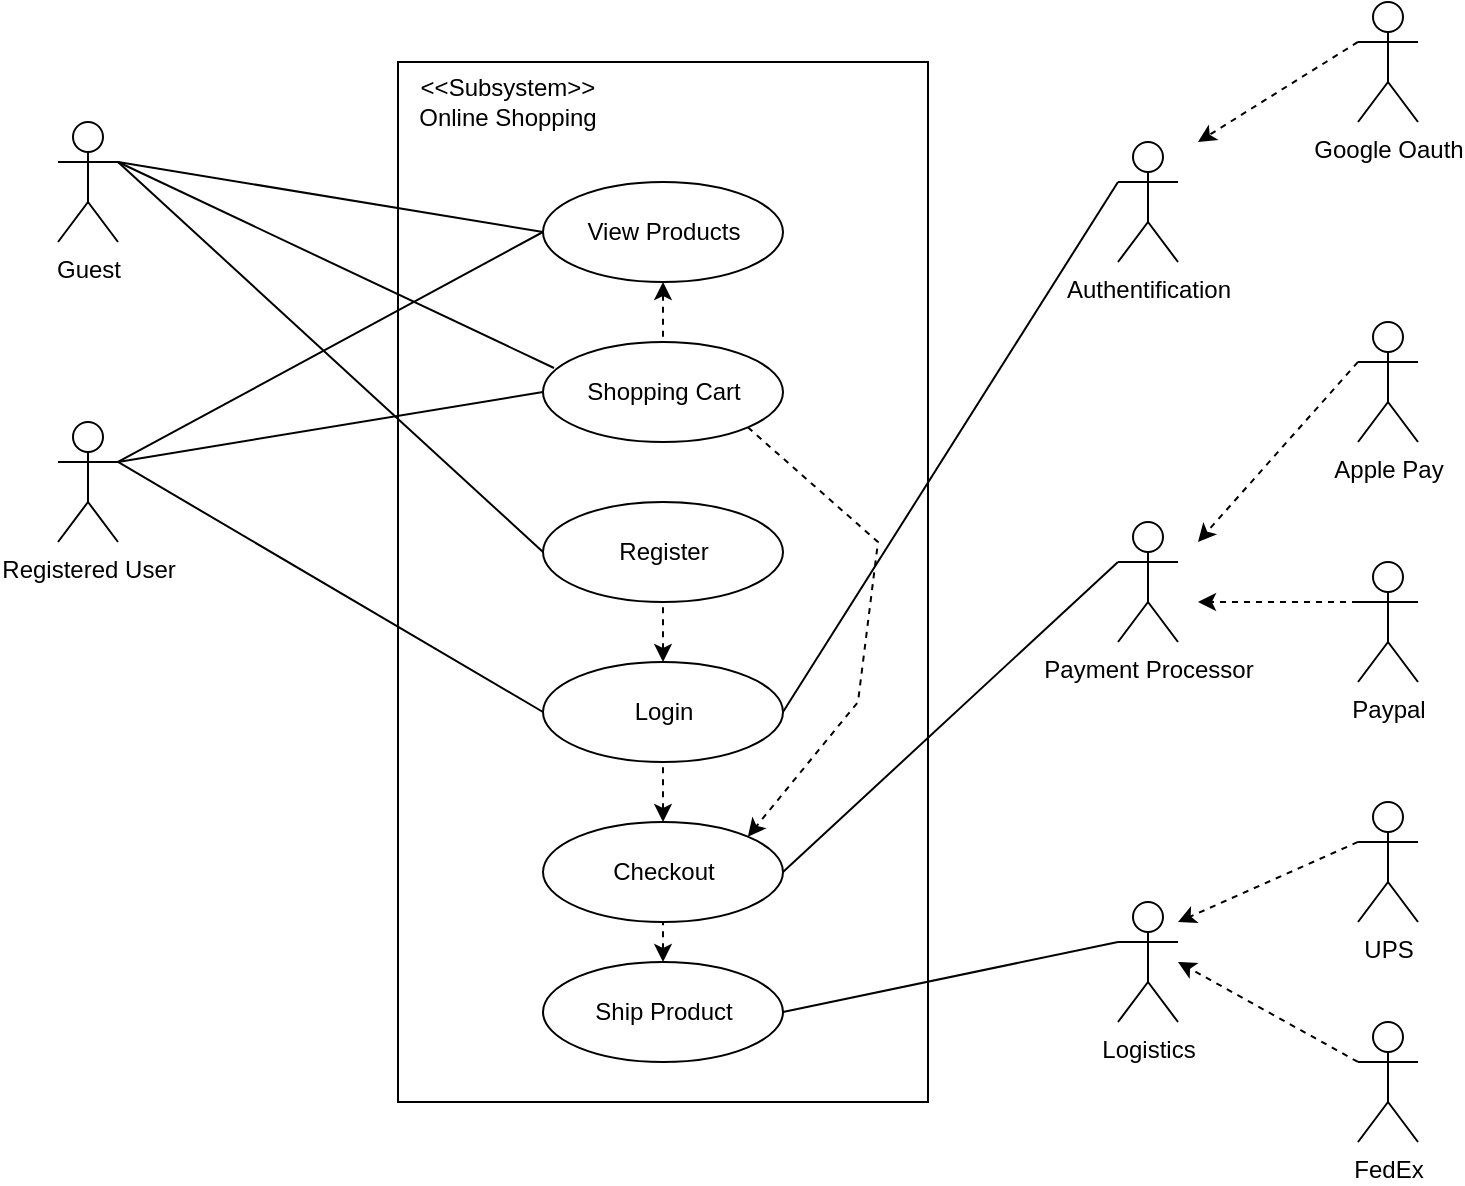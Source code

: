 <mxfile version="21.8.2" type="github">
  <diagram name="Page-1" id="JiuxtWlCbp4mOOV-HNI_">
    <mxGraphModel dx="900" dy="589" grid="1" gridSize="10" guides="1" tooltips="1" connect="1" arrows="1" fold="1" page="1" pageScale="1" pageWidth="850" pageHeight="1100" math="0" shadow="0">
      <root>
        <mxCell id="0" />
        <mxCell id="1" parent="0" />
        <mxCell id="9-ClROyXeqwaJTlV5dgq-2" value="" style="verticalLabelPosition=bottom;verticalAlign=top;html=1;shape=mxgraph.basic.rect;fillColor2=none;strokeWidth=1;size=20;indent=5;" vertex="1" parent="1">
          <mxGeometry x="310" y="40" width="265" height="520" as="geometry" />
        </mxCell>
        <UserObject label="&amp;lt;&amp;lt;Subsystem&amp;gt;&amp;gt;&lt;br&gt;Online Shopping" placeholders="1" name="Variable" id="9-ClROyXeqwaJTlV5dgq-5">
          <mxCell style="text;html=1;strokeColor=none;fillColor=none;align=center;verticalAlign=middle;whiteSpace=wrap;overflow=hidden;" vertex="1" parent="1">
            <mxGeometry x="310" y="40" width="110" height="40" as="geometry" />
          </mxCell>
        </UserObject>
        <mxCell id="9-ClROyXeqwaJTlV5dgq-6" value="View Products" style="ellipse;whiteSpace=wrap;html=1;" vertex="1" parent="1">
          <mxGeometry x="382.5" y="100" width="120" height="50" as="geometry" />
        </mxCell>
        <mxCell id="9-ClROyXeqwaJTlV5dgq-8" value="Checkout" style="ellipse;whiteSpace=wrap;html=1;" vertex="1" parent="1">
          <mxGeometry x="382.5" y="420" width="120" height="50" as="geometry" />
        </mxCell>
        <mxCell id="9-ClROyXeqwaJTlV5dgq-9" value="Login" style="ellipse;whiteSpace=wrap;html=1;" vertex="1" parent="1">
          <mxGeometry x="382.5" y="340" width="120" height="50" as="geometry" />
        </mxCell>
        <mxCell id="9-ClROyXeqwaJTlV5dgq-10" value="Register" style="ellipse;whiteSpace=wrap;html=1;" vertex="1" parent="1">
          <mxGeometry x="382.5" y="260" width="120" height="50" as="geometry" />
        </mxCell>
        <mxCell id="9-ClROyXeqwaJTlV5dgq-11" value="Shopping Cart" style="ellipse;whiteSpace=wrap;html=1;" vertex="1" parent="1">
          <mxGeometry x="382.5" y="180" width="120" height="50" as="geometry" />
        </mxCell>
        <mxCell id="9-ClROyXeqwaJTlV5dgq-12" value="Registered User" style="shape=umlActor;verticalLabelPosition=bottom;verticalAlign=top;html=1;outlineConnect=0;" vertex="1" parent="1">
          <mxGeometry x="140" y="220" width="30" height="60" as="geometry" />
        </mxCell>
        <mxCell id="9-ClROyXeqwaJTlV5dgq-13" value="Guest" style="shape=umlActor;verticalLabelPosition=bottom;verticalAlign=top;html=1;outlineConnect=0;" vertex="1" parent="1">
          <mxGeometry x="140" y="70" width="30" height="60" as="geometry" />
        </mxCell>
        <mxCell id="9-ClROyXeqwaJTlV5dgq-16" value="Authentification" style="shape=umlActor;verticalLabelPosition=bottom;verticalAlign=top;html=1;outlineConnect=0;" vertex="1" parent="1">
          <mxGeometry x="670" y="80" width="30" height="60" as="geometry" />
        </mxCell>
        <mxCell id="9-ClROyXeqwaJTlV5dgq-17" value="Payment Processor" style="shape=umlActor;verticalLabelPosition=bottom;verticalAlign=top;html=1;outlineConnect=0;" vertex="1" parent="1">
          <mxGeometry x="670" y="270" width="30" height="60" as="geometry" />
        </mxCell>
        <mxCell id="9-ClROyXeqwaJTlV5dgq-18" value="Ship Product" style="ellipse;whiteSpace=wrap;html=1;" vertex="1" parent="1">
          <mxGeometry x="382.5" y="490" width="120" height="50" as="geometry" />
        </mxCell>
        <mxCell id="9-ClROyXeqwaJTlV5dgq-19" value="Apple Pay" style="shape=umlActor;verticalLabelPosition=bottom;verticalAlign=top;html=1;outlineConnect=0;" vertex="1" parent="1">
          <mxGeometry x="790" y="170" width="30" height="60" as="geometry" />
        </mxCell>
        <mxCell id="9-ClROyXeqwaJTlV5dgq-20" value="Paypal" style="shape=umlActor;verticalLabelPosition=bottom;verticalAlign=top;html=1;outlineConnect=0;" vertex="1" parent="1">
          <mxGeometry x="790" y="290" width="30" height="60" as="geometry" />
        </mxCell>
        <mxCell id="9-ClROyXeqwaJTlV5dgq-21" value="Logistics" style="shape=umlActor;verticalLabelPosition=bottom;verticalAlign=top;html=1;outlineConnect=0;" vertex="1" parent="1">
          <mxGeometry x="670" y="460" width="30" height="60" as="geometry" />
        </mxCell>
        <mxCell id="9-ClROyXeqwaJTlV5dgq-22" value="UPS" style="shape=umlActor;verticalLabelPosition=bottom;verticalAlign=top;html=1;outlineConnect=0;" vertex="1" parent="1">
          <mxGeometry x="790" y="410" width="30" height="60" as="geometry" />
        </mxCell>
        <mxCell id="9-ClROyXeqwaJTlV5dgq-23" value="FedEx" style="shape=umlActor;verticalLabelPosition=bottom;verticalAlign=top;html=1;outlineConnect=0;" vertex="1" parent="1">
          <mxGeometry x="790" y="520" width="30" height="60" as="geometry" />
        </mxCell>
        <mxCell id="9-ClROyXeqwaJTlV5dgq-24" value="" style="endArrow=none;html=1;rounded=0;exitX=1;exitY=0.333;exitDx=0;exitDy=0;exitPerimeter=0;entryX=0;entryY=0.5;entryDx=0;entryDy=0;" edge="1" parent="1" source="9-ClROyXeqwaJTlV5dgq-13" target="9-ClROyXeqwaJTlV5dgq-6">
          <mxGeometry width="50" height="50" relative="1" as="geometry">
            <mxPoint x="410" y="320" as="sourcePoint" />
            <mxPoint x="460" y="270" as="targetPoint" />
          </mxGeometry>
        </mxCell>
        <mxCell id="9-ClROyXeqwaJTlV5dgq-25" value="" style="endArrow=none;html=1;rounded=0;exitX=1;exitY=0.333;exitDx=0;exitDy=0;exitPerimeter=0;entryX=0;entryY=0.5;entryDx=0;entryDy=0;" edge="1" parent="1" source="9-ClROyXeqwaJTlV5dgq-13" target="9-ClROyXeqwaJTlV5dgq-10">
          <mxGeometry width="50" height="50" relative="1" as="geometry">
            <mxPoint x="410" y="320" as="sourcePoint" />
            <mxPoint x="460" y="270" as="targetPoint" />
          </mxGeometry>
        </mxCell>
        <mxCell id="9-ClROyXeqwaJTlV5dgq-26" value="" style="endArrow=none;html=1;rounded=0;exitX=1;exitY=0.333;exitDx=0;exitDy=0;exitPerimeter=0;entryX=0;entryY=0.5;entryDx=0;entryDy=0;" edge="1" parent="1" source="9-ClROyXeqwaJTlV5dgq-12" target="9-ClROyXeqwaJTlV5dgq-9">
          <mxGeometry width="50" height="50" relative="1" as="geometry">
            <mxPoint x="410" y="320" as="sourcePoint" />
            <mxPoint x="460" y="270" as="targetPoint" />
          </mxGeometry>
        </mxCell>
        <mxCell id="9-ClROyXeqwaJTlV5dgq-27" value="" style="endArrow=none;html=1;rounded=0;exitX=1;exitY=0.333;exitDx=0;exitDy=0;exitPerimeter=0;entryX=0;entryY=0.5;entryDx=0;entryDy=0;" edge="1" parent="1" source="9-ClROyXeqwaJTlV5dgq-12" target="9-ClROyXeqwaJTlV5dgq-6">
          <mxGeometry width="50" height="50" relative="1" as="geometry">
            <mxPoint x="410" y="320" as="sourcePoint" />
            <mxPoint x="460" y="270" as="targetPoint" />
          </mxGeometry>
        </mxCell>
        <mxCell id="9-ClROyXeqwaJTlV5dgq-28" value="" style="endArrow=none;html=1;rounded=0;entryX=0;entryY=0.5;entryDx=0;entryDy=0;" edge="1" parent="1" target="9-ClROyXeqwaJTlV5dgq-11">
          <mxGeometry width="50" height="50" relative="1" as="geometry">
            <mxPoint x="170" y="240" as="sourcePoint" />
            <mxPoint x="460" y="270" as="targetPoint" />
          </mxGeometry>
        </mxCell>
        <mxCell id="9-ClROyXeqwaJTlV5dgq-29" value="" style="endArrow=none;html=1;rounded=0;entryX=0.046;entryY=0.26;entryDx=0;entryDy=0;entryPerimeter=0;" edge="1" parent="1" target="9-ClROyXeqwaJTlV5dgq-11">
          <mxGeometry width="50" height="50" relative="1" as="geometry">
            <mxPoint x="170" y="90" as="sourcePoint" />
            <mxPoint x="460" y="270" as="targetPoint" />
          </mxGeometry>
        </mxCell>
        <mxCell id="9-ClROyXeqwaJTlV5dgq-30" value="" style="endArrow=none;dashed=1;html=1;rounded=0;exitX=0.5;exitY=1;exitDx=0;exitDy=0;entryX=0.5;entryY=0;entryDx=0;entryDy=0;endFill=0;startArrow=classic;startFill=1;" edge="1" parent="1" source="9-ClROyXeqwaJTlV5dgq-6" target="9-ClROyXeqwaJTlV5dgq-11">
          <mxGeometry width="50" height="50" relative="1" as="geometry">
            <mxPoint x="410" y="320" as="sourcePoint" />
            <mxPoint x="460" y="270" as="targetPoint" />
          </mxGeometry>
        </mxCell>
        <mxCell id="9-ClROyXeqwaJTlV5dgq-31" value="" style="endArrow=classic;dashed=1;html=1;rounded=0;exitX=1;exitY=1;exitDx=0;exitDy=0;entryX=1;entryY=0;entryDx=0;entryDy=0;startArrow=none;startFill=0;endFill=1;" edge="1" parent="1" source="9-ClROyXeqwaJTlV5dgq-11" target="9-ClROyXeqwaJTlV5dgq-8">
          <mxGeometry width="50" height="50" relative="1" as="geometry">
            <mxPoint x="410" y="320" as="sourcePoint" />
            <mxPoint x="460" y="270" as="targetPoint" />
            <Array as="points">
              <mxPoint x="550" y="280" />
              <mxPoint x="540" y="360" />
            </Array>
          </mxGeometry>
        </mxCell>
        <mxCell id="9-ClROyXeqwaJTlV5dgq-32" value="" style="endArrow=none;dashed=1;html=1;rounded=0;entryX=0.5;entryY=1;entryDx=0;entryDy=0;exitX=0.5;exitY=0;exitDx=0;exitDy=0;startArrow=classic;startFill=1;" edge="1" parent="1" source="9-ClROyXeqwaJTlV5dgq-9" target="9-ClROyXeqwaJTlV5dgq-10">
          <mxGeometry width="50" height="50" relative="1" as="geometry">
            <mxPoint x="410" y="320" as="sourcePoint" />
            <mxPoint x="460" y="270" as="targetPoint" />
          </mxGeometry>
        </mxCell>
        <mxCell id="9-ClROyXeqwaJTlV5dgq-33" value="" style="endArrow=none;dashed=1;html=1;rounded=0;entryX=0.5;entryY=1;entryDx=0;entryDy=0;exitX=0.5;exitY=0;exitDx=0;exitDy=0;startArrow=classic;startFill=1;" edge="1" parent="1" source="9-ClROyXeqwaJTlV5dgq-8" target="9-ClROyXeqwaJTlV5dgq-9">
          <mxGeometry width="50" height="50" relative="1" as="geometry">
            <mxPoint x="410" y="320" as="sourcePoint" />
            <mxPoint x="460" y="270" as="targetPoint" />
          </mxGeometry>
        </mxCell>
        <mxCell id="9-ClROyXeqwaJTlV5dgq-34" value="" style="endArrow=none;dashed=1;html=1;rounded=0;entryX=0.5;entryY=1;entryDx=0;entryDy=0;exitX=0.5;exitY=0;exitDx=0;exitDy=0;startArrow=classic;startFill=1;" edge="1" parent="1" source="9-ClROyXeqwaJTlV5dgq-18" target="9-ClROyXeqwaJTlV5dgq-8">
          <mxGeometry width="50" height="50" relative="1" as="geometry">
            <mxPoint x="410" y="320" as="sourcePoint" />
            <mxPoint x="460" y="270" as="targetPoint" />
          </mxGeometry>
        </mxCell>
        <mxCell id="9-ClROyXeqwaJTlV5dgq-35" value="" style="endArrow=none;html=1;rounded=0;entryX=1;entryY=0.5;entryDx=0;entryDy=0;exitX=0;exitY=0.333;exitDx=0;exitDy=0;exitPerimeter=0;" edge="1" parent="1" source="9-ClROyXeqwaJTlV5dgq-21" target="9-ClROyXeqwaJTlV5dgq-18">
          <mxGeometry width="50" height="50" relative="1" as="geometry">
            <mxPoint x="410" y="320" as="sourcePoint" />
            <mxPoint x="460" y="270" as="targetPoint" />
          </mxGeometry>
        </mxCell>
        <mxCell id="9-ClROyXeqwaJTlV5dgq-36" value="" style="endArrow=classic;html=1;rounded=0;exitX=0;exitY=0.333;exitDx=0;exitDy=0;exitPerimeter=0;dashed=1;" edge="1" parent="1" source="9-ClROyXeqwaJTlV5dgq-22">
          <mxGeometry width="50" height="50" relative="1" as="geometry">
            <mxPoint x="410" y="320" as="sourcePoint" />
            <mxPoint x="700" y="470" as="targetPoint" />
          </mxGeometry>
        </mxCell>
        <mxCell id="9-ClROyXeqwaJTlV5dgq-37" value="" style="endArrow=classic;html=1;rounded=0;exitX=0;exitY=0.333;exitDx=0;exitDy=0;exitPerimeter=0;dashed=1;" edge="1" parent="1" source="9-ClROyXeqwaJTlV5dgq-23">
          <mxGeometry width="50" height="50" relative="1" as="geometry">
            <mxPoint x="410" y="320" as="sourcePoint" />
            <mxPoint x="700" y="490" as="targetPoint" />
          </mxGeometry>
        </mxCell>
        <mxCell id="9-ClROyXeqwaJTlV5dgq-38" value="" style="endArrow=classic;html=1;rounded=0;exitX=0;exitY=0.333;exitDx=0;exitDy=0;exitPerimeter=0;dashed=1;" edge="1" parent="1" source="9-ClROyXeqwaJTlV5dgq-20">
          <mxGeometry width="50" height="50" relative="1" as="geometry">
            <mxPoint x="800" y="440" as="sourcePoint" />
            <mxPoint x="710" y="310" as="targetPoint" />
          </mxGeometry>
        </mxCell>
        <mxCell id="9-ClROyXeqwaJTlV5dgq-39" value="" style="endArrow=classic;html=1;rounded=0;exitX=0;exitY=0.333;exitDx=0;exitDy=0;exitPerimeter=0;dashed=1;" edge="1" parent="1" source="9-ClROyXeqwaJTlV5dgq-19">
          <mxGeometry width="50" height="50" relative="1" as="geometry">
            <mxPoint x="810" y="450" as="sourcePoint" />
            <mxPoint x="710" y="280" as="targetPoint" />
          </mxGeometry>
        </mxCell>
        <mxCell id="9-ClROyXeqwaJTlV5dgq-40" value="" style="endArrow=none;html=1;rounded=0;exitX=1;exitY=0.5;exitDx=0;exitDy=0;entryX=0;entryY=0.333;entryDx=0;entryDy=0;entryPerimeter=0;" edge="1" parent="1" source="9-ClROyXeqwaJTlV5dgq-8" target="9-ClROyXeqwaJTlV5dgq-17">
          <mxGeometry width="50" height="50" relative="1" as="geometry">
            <mxPoint x="410" y="330" as="sourcePoint" />
            <mxPoint x="460" y="280" as="targetPoint" />
          </mxGeometry>
        </mxCell>
        <mxCell id="9-ClROyXeqwaJTlV5dgq-41" value="" style="endArrow=none;html=1;rounded=0;exitX=1;exitY=0.5;exitDx=0;exitDy=0;entryX=0;entryY=0.333;entryDx=0;entryDy=0;entryPerimeter=0;" edge="1" parent="1" source="9-ClROyXeqwaJTlV5dgq-9" target="9-ClROyXeqwaJTlV5dgq-16">
          <mxGeometry width="50" height="50" relative="1" as="geometry">
            <mxPoint x="410" y="330" as="sourcePoint" />
            <mxPoint x="460" y="280" as="targetPoint" />
          </mxGeometry>
        </mxCell>
        <mxCell id="9-ClROyXeqwaJTlV5dgq-42" value="Google Oauth" style="shape=umlActor;verticalLabelPosition=bottom;verticalAlign=top;html=1;outlineConnect=0;" vertex="1" parent="1">
          <mxGeometry x="790" y="10" width="30" height="60" as="geometry" />
        </mxCell>
        <mxCell id="9-ClROyXeqwaJTlV5dgq-43" value="" style="endArrow=classic;html=1;rounded=0;dashed=1;exitX=0;exitY=0.333;exitDx=0;exitDy=0;exitPerimeter=0;" edge="1" parent="1" source="9-ClROyXeqwaJTlV5dgq-42">
          <mxGeometry width="50" height="50" relative="1" as="geometry">
            <mxPoint x="780" y="50" as="sourcePoint" />
            <mxPoint x="710" y="80" as="targetPoint" />
          </mxGeometry>
        </mxCell>
      </root>
    </mxGraphModel>
  </diagram>
</mxfile>
